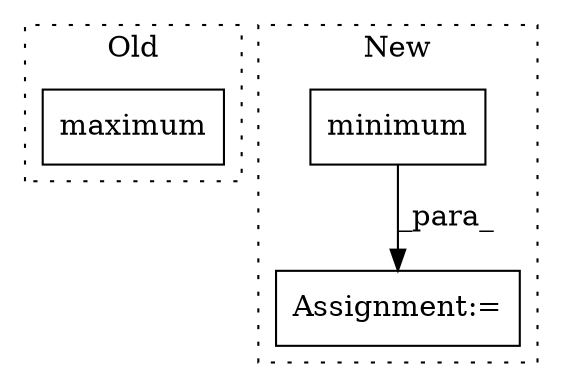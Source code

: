 digraph G {
subgraph cluster0 {
1 [label="maximum" a="32" s="2650,2708" l="8,1" shape="box"];
label = "Old";
style="dotted";
}
subgraph cluster1 {
2 [label="minimum" a="32" s="3366,3389" l="8,1" shape="box"];
3 [label="Assignment:=" a="7" s="3359" l="1" shape="box"];
label = "New";
style="dotted";
}
2 -> 3 [label="_para_"];
}